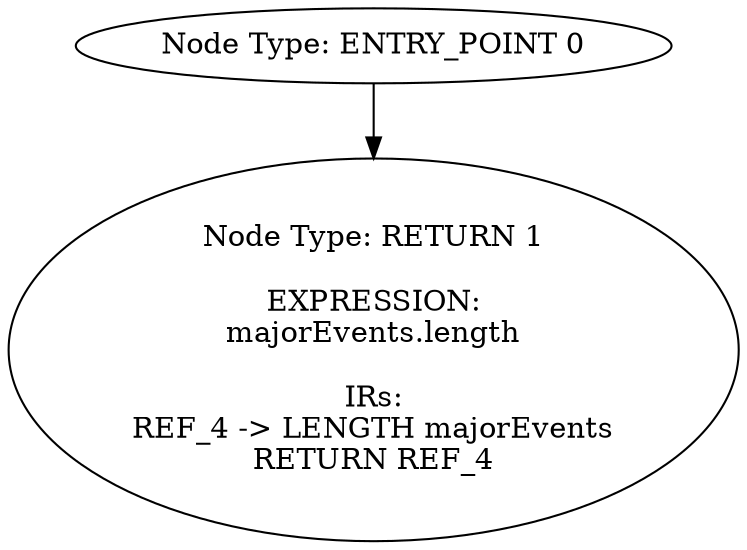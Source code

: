 digraph{
0[label="Node Type: ENTRY_POINT 0
"];
0->1;
1[label="Node Type: RETURN 1

EXPRESSION:
majorEvents.length

IRs:
REF_4 -> LENGTH majorEvents
RETURN REF_4"];
}
